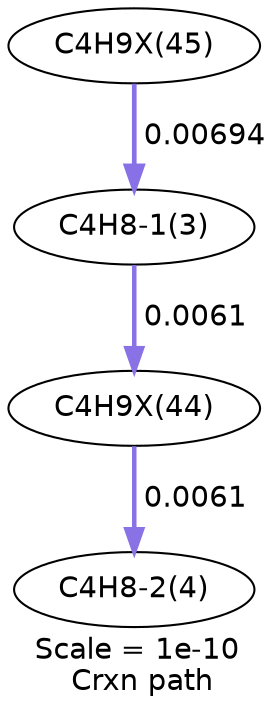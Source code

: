 digraph reaction_paths {
center=1;
s13 -> s6[fontname="Helvetica", style="setlinewidth(2.25)", arrowsize=1.12, color="0.7, 0.507, 0.9"
, label=" 0.00694"];
s6 -> s12[fontname="Helvetica", style="setlinewidth(2.15)", arrowsize=1.07, color="0.7, 0.506, 0.9"
, label=" 0.0061"];
s12 -> s7[fontname="Helvetica", style="setlinewidth(2.15)", arrowsize=1.08, color="0.7, 0.506, 0.9"
, label=" 0.0061"];
s6 [ fontname="Helvetica", label="C4H8-1(3)"];
s7 [ fontname="Helvetica", label="C4H8-2(4)"];
s12 [ fontname="Helvetica", label="C4H9X(44)"];
s13 [ fontname="Helvetica", label="C4H9X(45)"];
 label = "Scale = 1e-10\l Crxn path";
 fontname = "Helvetica";
}
